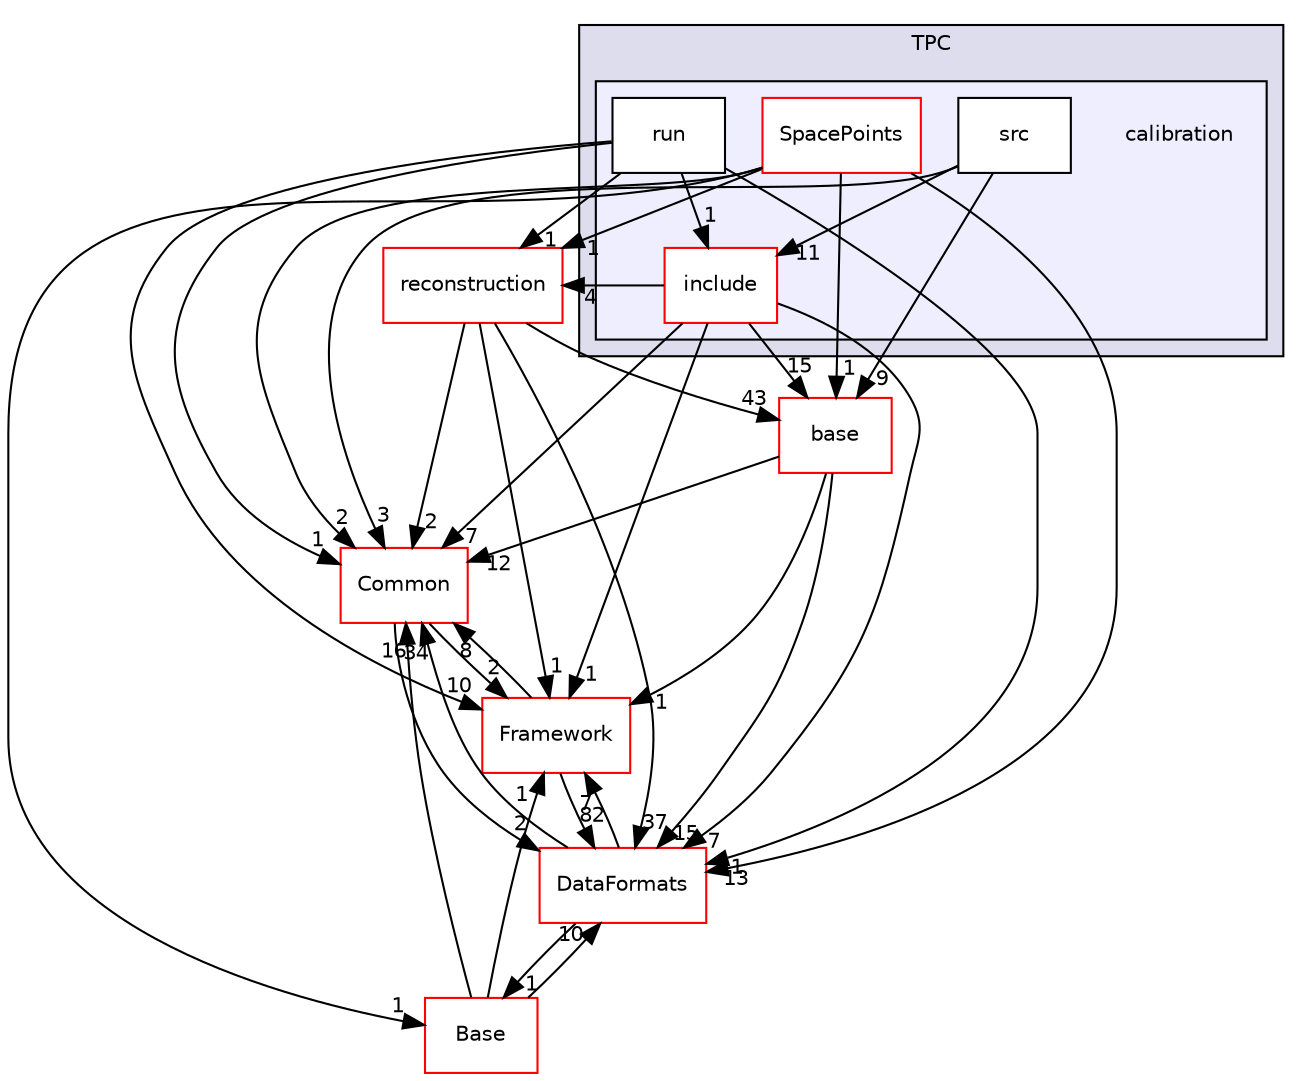 digraph "/home/travis/build/AliceO2Group/AliceO2/Detectors/TPC/calibration" {
  bgcolor=transparent;
  compound=true
  node [ fontsize="10", fontname="Helvetica"];
  edge [ labelfontsize="10", labelfontname="Helvetica"];
  subgraph clusterdir_a597e8e061b11201a1dff411feb10d0b {
    graph [ bgcolor="#ddddee", pencolor="black", label="TPC" fontname="Helvetica", fontsize="10", URL="dir_a597e8e061b11201a1dff411feb10d0b.html"]
  subgraph clusterdir_4995562033b321477cfe3c34a14a5189 {
    graph [ bgcolor="#eeeeff", pencolor="black", label="" URL="dir_4995562033b321477cfe3c34a14a5189.html"];
    dir_4995562033b321477cfe3c34a14a5189 [shape=plaintext label="calibration"];
    dir_2168d348e8784d0b706f7ff616321664 [shape=box label="include" color="red" fillcolor="white" style="filled" URL="dir_2168d348e8784d0b706f7ff616321664.html"];
    dir_f282d1da34b97e1c0e067a2536157d8a [shape=box label="run" color="black" fillcolor="white" style="filled" URL="dir_f282d1da34b97e1c0e067a2536157d8a.html"];
    dir_7f0118076ec35c6eba4fbf3c8c648756 [shape=box label="SpacePoints" color="red" fillcolor="white" style="filled" URL="dir_7f0118076ec35c6eba4fbf3c8c648756.html"];
    dir_dd8aaa5a15077027057ed7b7af59c9da [shape=box label="src" color="black" fillcolor="white" style="filled" URL="dir_dd8aaa5a15077027057ed7b7af59c9da.html"];
  }
  }
  dir_677b030cc750909e4cd27413873678d8 [shape=box label="base" color="red" URL="dir_677b030cc750909e4cd27413873678d8.html"];
  dir_4ab6b4cc6a7edbff49100e9123df213f [shape=box label="Common" color="red" URL="dir_4ab6b4cc6a7edbff49100e9123df213f.html"];
  dir_a5de047958dd458e809773c6ffaa8478 [shape=box label="reconstruction" color="red" URL="dir_a5de047958dd458e809773c6ffaa8478.html"];
  dir_37c90836491b695b472bf98d1be8336b [shape=box label="Base" color="red" URL="dir_37c90836491b695b472bf98d1be8336b.html"];
  dir_bcbb2cf9a3d3d83e5515c82071a07177 [shape=box label="Framework" color="red" URL="dir_bcbb2cf9a3d3d83e5515c82071a07177.html"];
  dir_2171f7ec022c5423887b07c69b2f5b48 [shape=box label="DataFormats" color="red" URL="dir_2171f7ec022c5423887b07c69b2f5b48.html"];
  dir_7f0118076ec35c6eba4fbf3c8c648756->dir_677b030cc750909e4cd27413873678d8 [headlabel="1", labeldistance=1.5 headhref="dir_000584_000050.html"];
  dir_7f0118076ec35c6eba4fbf3c8c648756->dir_4ab6b4cc6a7edbff49100e9123df213f [headlabel="2", labeldistance=1.5 headhref="dir_000584_000027.html"];
  dir_7f0118076ec35c6eba4fbf3c8c648756->dir_a5de047958dd458e809773c6ffaa8478 [headlabel="1", labeldistance=1.5 headhref="dir_000584_000363.html"];
  dir_7f0118076ec35c6eba4fbf3c8c648756->dir_37c90836491b695b472bf98d1be8336b [headlabel="1", labeldistance=1.5 headhref="dir_000584_000273.html"];
  dir_7f0118076ec35c6eba4fbf3c8c648756->dir_2171f7ec022c5423887b07c69b2f5b48 [headlabel="13", labeldistance=1.5 headhref="dir_000584_000076.html"];
  dir_677b030cc750909e4cd27413873678d8->dir_4ab6b4cc6a7edbff49100e9123df213f [headlabel="12", labeldistance=1.5 headhref="dir_000050_000027.html"];
  dir_677b030cc750909e4cd27413873678d8->dir_bcbb2cf9a3d3d83e5515c82071a07177 [headlabel="1", labeldistance=1.5 headhref="dir_000050_000013.html"];
  dir_677b030cc750909e4cd27413873678d8->dir_2171f7ec022c5423887b07c69b2f5b48 [headlabel="15", labeldistance=1.5 headhref="dir_000050_000076.html"];
  dir_4ab6b4cc6a7edbff49100e9123df213f->dir_bcbb2cf9a3d3d83e5515c82071a07177 [headlabel="2", labeldistance=1.5 headhref="dir_000027_000013.html"];
  dir_4ab6b4cc6a7edbff49100e9123df213f->dir_2171f7ec022c5423887b07c69b2f5b48 [headlabel="2", labeldistance=1.5 headhref="dir_000027_000076.html"];
  dir_a5de047958dd458e809773c6ffaa8478->dir_677b030cc750909e4cd27413873678d8 [headlabel="43", labeldistance=1.5 headhref="dir_000363_000050.html"];
  dir_a5de047958dd458e809773c6ffaa8478->dir_4ab6b4cc6a7edbff49100e9123df213f [headlabel="2", labeldistance=1.5 headhref="dir_000363_000027.html"];
  dir_a5de047958dd458e809773c6ffaa8478->dir_bcbb2cf9a3d3d83e5515c82071a07177 [headlabel="1", labeldistance=1.5 headhref="dir_000363_000013.html"];
  dir_a5de047958dd458e809773c6ffaa8478->dir_2171f7ec022c5423887b07c69b2f5b48 [headlabel="37", labeldistance=1.5 headhref="dir_000363_000076.html"];
  dir_37c90836491b695b472bf98d1be8336b->dir_4ab6b4cc6a7edbff49100e9123df213f [headlabel="16", labeldistance=1.5 headhref="dir_000273_000027.html"];
  dir_37c90836491b695b472bf98d1be8336b->dir_bcbb2cf9a3d3d83e5515c82071a07177 [headlabel="1", labeldistance=1.5 headhref="dir_000273_000013.html"];
  dir_37c90836491b695b472bf98d1be8336b->dir_2171f7ec022c5423887b07c69b2f5b48 [headlabel="10", labeldistance=1.5 headhref="dir_000273_000076.html"];
  dir_f282d1da34b97e1c0e067a2536157d8a->dir_4ab6b4cc6a7edbff49100e9123df213f [headlabel="1", labeldistance=1.5 headhref="dir_000583_000027.html"];
  dir_f282d1da34b97e1c0e067a2536157d8a->dir_a5de047958dd458e809773c6ffaa8478 [headlabel="1", labeldistance=1.5 headhref="dir_000583_000363.html"];
  dir_f282d1da34b97e1c0e067a2536157d8a->dir_2168d348e8784d0b706f7ff616321664 [headlabel="1", labeldistance=1.5 headhref="dir_000583_000581.html"];
  dir_f282d1da34b97e1c0e067a2536157d8a->dir_bcbb2cf9a3d3d83e5515c82071a07177 [headlabel="10", labeldistance=1.5 headhref="dir_000583_000013.html"];
  dir_f282d1da34b97e1c0e067a2536157d8a->dir_2171f7ec022c5423887b07c69b2f5b48 [headlabel="1", labeldistance=1.5 headhref="dir_000583_000076.html"];
  dir_dd8aaa5a15077027057ed7b7af59c9da->dir_677b030cc750909e4cd27413873678d8 [headlabel="9", labeldistance=1.5 headhref="dir_000588_000050.html"];
  dir_dd8aaa5a15077027057ed7b7af59c9da->dir_4ab6b4cc6a7edbff49100e9123df213f [headlabel="3", labeldistance=1.5 headhref="dir_000588_000027.html"];
  dir_dd8aaa5a15077027057ed7b7af59c9da->dir_2168d348e8784d0b706f7ff616321664 [headlabel="11", labeldistance=1.5 headhref="dir_000588_000581.html"];
  dir_2168d348e8784d0b706f7ff616321664->dir_677b030cc750909e4cd27413873678d8 [headlabel="15", labeldistance=1.5 headhref="dir_000581_000050.html"];
  dir_2168d348e8784d0b706f7ff616321664->dir_4ab6b4cc6a7edbff49100e9123df213f [headlabel="7", labeldistance=1.5 headhref="dir_000581_000027.html"];
  dir_2168d348e8784d0b706f7ff616321664->dir_a5de047958dd458e809773c6ffaa8478 [headlabel="4", labeldistance=1.5 headhref="dir_000581_000363.html"];
  dir_2168d348e8784d0b706f7ff616321664->dir_bcbb2cf9a3d3d83e5515c82071a07177 [headlabel="1", labeldistance=1.5 headhref="dir_000581_000013.html"];
  dir_2168d348e8784d0b706f7ff616321664->dir_2171f7ec022c5423887b07c69b2f5b48 [headlabel="7", labeldistance=1.5 headhref="dir_000581_000076.html"];
  dir_bcbb2cf9a3d3d83e5515c82071a07177->dir_4ab6b4cc6a7edbff49100e9123df213f [headlabel="8", labeldistance=1.5 headhref="dir_000013_000027.html"];
  dir_bcbb2cf9a3d3d83e5515c82071a07177->dir_2171f7ec022c5423887b07c69b2f5b48 [headlabel="82", labeldistance=1.5 headhref="dir_000013_000076.html"];
  dir_2171f7ec022c5423887b07c69b2f5b48->dir_4ab6b4cc6a7edbff49100e9123df213f [headlabel="34", labeldistance=1.5 headhref="dir_000076_000027.html"];
  dir_2171f7ec022c5423887b07c69b2f5b48->dir_37c90836491b695b472bf98d1be8336b [headlabel="1", labeldistance=1.5 headhref="dir_000076_000273.html"];
  dir_2171f7ec022c5423887b07c69b2f5b48->dir_bcbb2cf9a3d3d83e5515c82071a07177 [headlabel="7", labeldistance=1.5 headhref="dir_000076_000013.html"];
}
